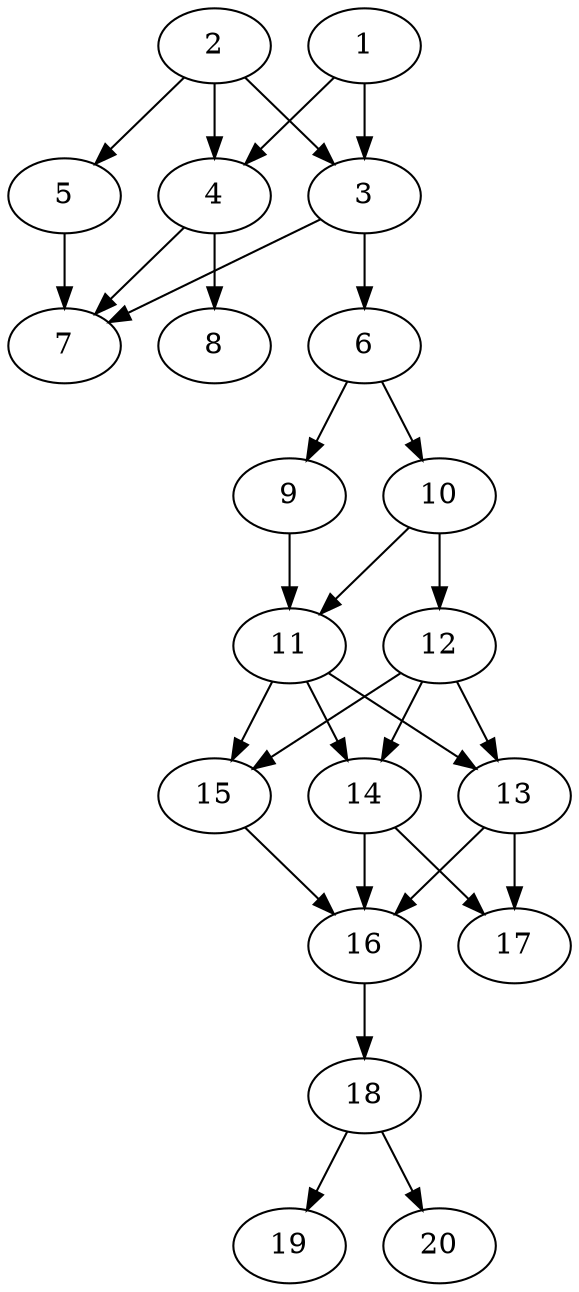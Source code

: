 // DAG automatically generated by daggen at Sat Jul 27 15:36:52 2019
// ./daggen --dot -n 20 --ccr 0.3 --fat 0.4 --regular 0.5 --density 0.8 --mindata 5242880 --maxdata 52428800 
digraph G {
  1 [size="74608640", alpha="0.11", expect_size="22382592"] 
  1 -> 3 [size ="22382592"]
  1 -> 4 [size ="22382592"]
  2 [size="173626027", alpha="0.07", expect_size="52087808"] 
  2 -> 3 [size ="52087808"]
  2 -> 4 [size ="52087808"]
  2 -> 5 [size ="52087808"]
  3 [size="119057067", alpha="0.19", expect_size="35717120"] 
  3 -> 6 [size ="35717120"]
  3 -> 7 [size ="35717120"]
  4 [size="89989120", alpha="0.07", expect_size="26996736"] 
  4 -> 7 [size ="26996736"]
  4 -> 8 [size ="26996736"]
  5 [size="120084480", alpha="0.18", expect_size="36025344"] 
  5 -> 7 [size ="36025344"]
  6 [size="135294293", alpha="0.08", expect_size="40588288"] 
  6 -> 9 [size ="40588288"]
  6 -> 10 [size ="40588288"]
  7 [size="36877653", alpha="0.10", expect_size="11063296"] 
  8 [size="69580800", alpha="0.04", expect_size="20874240"] 
  9 [size="32757760", alpha="0.12", expect_size="9827328"] 
  9 -> 11 [size ="9827328"]
  10 [size="153623893", alpha="0.12", expect_size="46087168"] 
  10 -> 11 [size ="46087168"]
  10 -> 12 [size ="46087168"]
  11 [size="78434987", alpha="0.05", expect_size="23530496"] 
  11 -> 13 [size ="23530496"]
  11 -> 14 [size ="23530496"]
  11 -> 15 [size ="23530496"]
  12 [size="164771840", alpha="0.14", expect_size="49431552"] 
  12 -> 13 [size ="49431552"]
  12 -> 14 [size ="49431552"]
  12 -> 15 [size ="49431552"]
  13 [size="58948267", alpha="0.09", expect_size="17684480"] 
  13 -> 16 [size ="17684480"]
  13 -> 17 [size ="17684480"]
  14 [size="53862400", alpha="0.18", expect_size="16158720"] 
  14 -> 16 [size ="16158720"]
  14 -> 17 [size ="16158720"]
  15 [size="107629227", alpha="0.04", expect_size="32288768"] 
  15 -> 16 [size ="32288768"]
  16 [size="92412587", alpha="0.12", expect_size="27723776"] 
  16 -> 18 [size ="27723776"]
  17 [size="158935040", alpha="0.13", expect_size="47680512"] 
  18 [size="83575467", alpha="0.03", expect_size="25072640"] 
  18 -> 19 [size ="25072640"]
  18 -> 20 [size ="25072640"]
  19 [size="118439253", alpha="0.17", expect_size="35531776"] 
  20 [size="52589227", alpha="0.17", expect_size="15776768"] 
}
